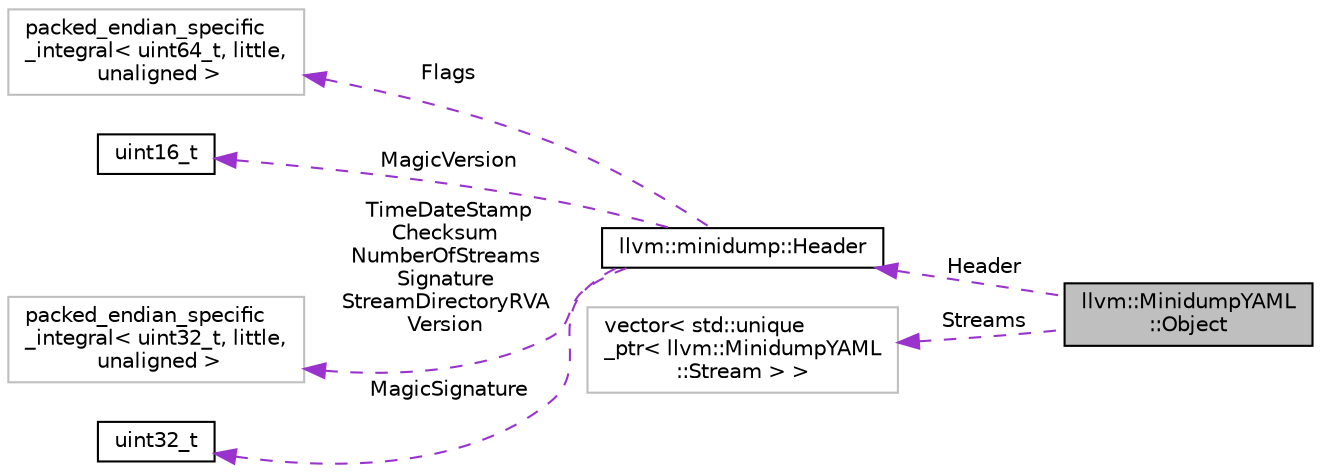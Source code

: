 digraph "llvm::MinidumpYAML::Object"
{
 // LATEX_PDF_SIZE
  bgcolor="transparent";
  edge [fontname="Helvetica",fontsize="10",labelfontname="Helvetica",labelfontsize="10"];
  node [fontname="Helvetica",fontsize="10",shape=record];
  rankdir="LR";
  Node1 [label="llvm::MinidumpYAML\l::Object",height=0.2,width=0.4,color="black", fillcolor="grey75", style="filled", fontcolor="black",tooltip="The top level structure representing a minidump object, consisting of a minidump header,..."];
  Node2 -> Node1 [dir="back",color="darkorchid3",fontsize="10",style="dashed",label=" Header" ,fontname="Helvetica"];
  Node2 [label="llvm::minidump::Header",height=0.2,width=0.4,color="black",URL="$structllvm_1_1minidump_1_1Header.html",tooltip="The minidump header is the first part of a minidump file."];
  Node3 -> Node2 [dir="back",color="darkorchid3",fontsize="10",style="dashed",label=" Flags" ,fontname="Helvetica"];
  Node3 [label="packed_endian_specific\l_integral\< uint64_t, little,\l unaligned \>",height=0.2,width=0.4,color="grey75",tooltip=" "];
  Node4 -> Node2 [dir="back",color="darkorchid3",fontsize="10",style="dashed",label=" MagicVersion" ,fontname="Helvetica"];
  Node4 [label="uint16_t",height=0.2,width=0.4,color="black",URL="$classuint16__t.html",tooltip=" "];
  Node5 -> Node2 [dir="back",color="darkorchid3",fontsize="10",style="dashed",label=" TimeDateStamp\nChecksum\nNumberOfStreams\nSignature\nStreamDirectoryRVA\nVersion" ,fontname="Helvetica"];
  Node5 [label="packed_endian_specific\l_integral\< uint32_t, little,\l unaligned \>",height=0.2,width=0.4,color="grey75",tooltip=" "];
  Node6 -> Node2 [dir="back",color="darkorchid3",fontsize="10",style="dashed",label=" MagicSignature" ,fontname="Helvetica"];
  Node6 [label="uint32_t",height=0.2,width=0.4,color="black",URL="$classuint32__t.html",tooltip=" "];
  Node7 -> Node1 [dir="back",color="darkorchid3",fontsize="10",style="dashed",label=" Streams" ,fontname="Helvetica"];
  Node7 [label="vector\< std::unique\l_ptr\< llvm::MinidumpYAML\l::Stream \> \>",height=0.2,width=0.4,color="grey75",tooltip=" "];
}
